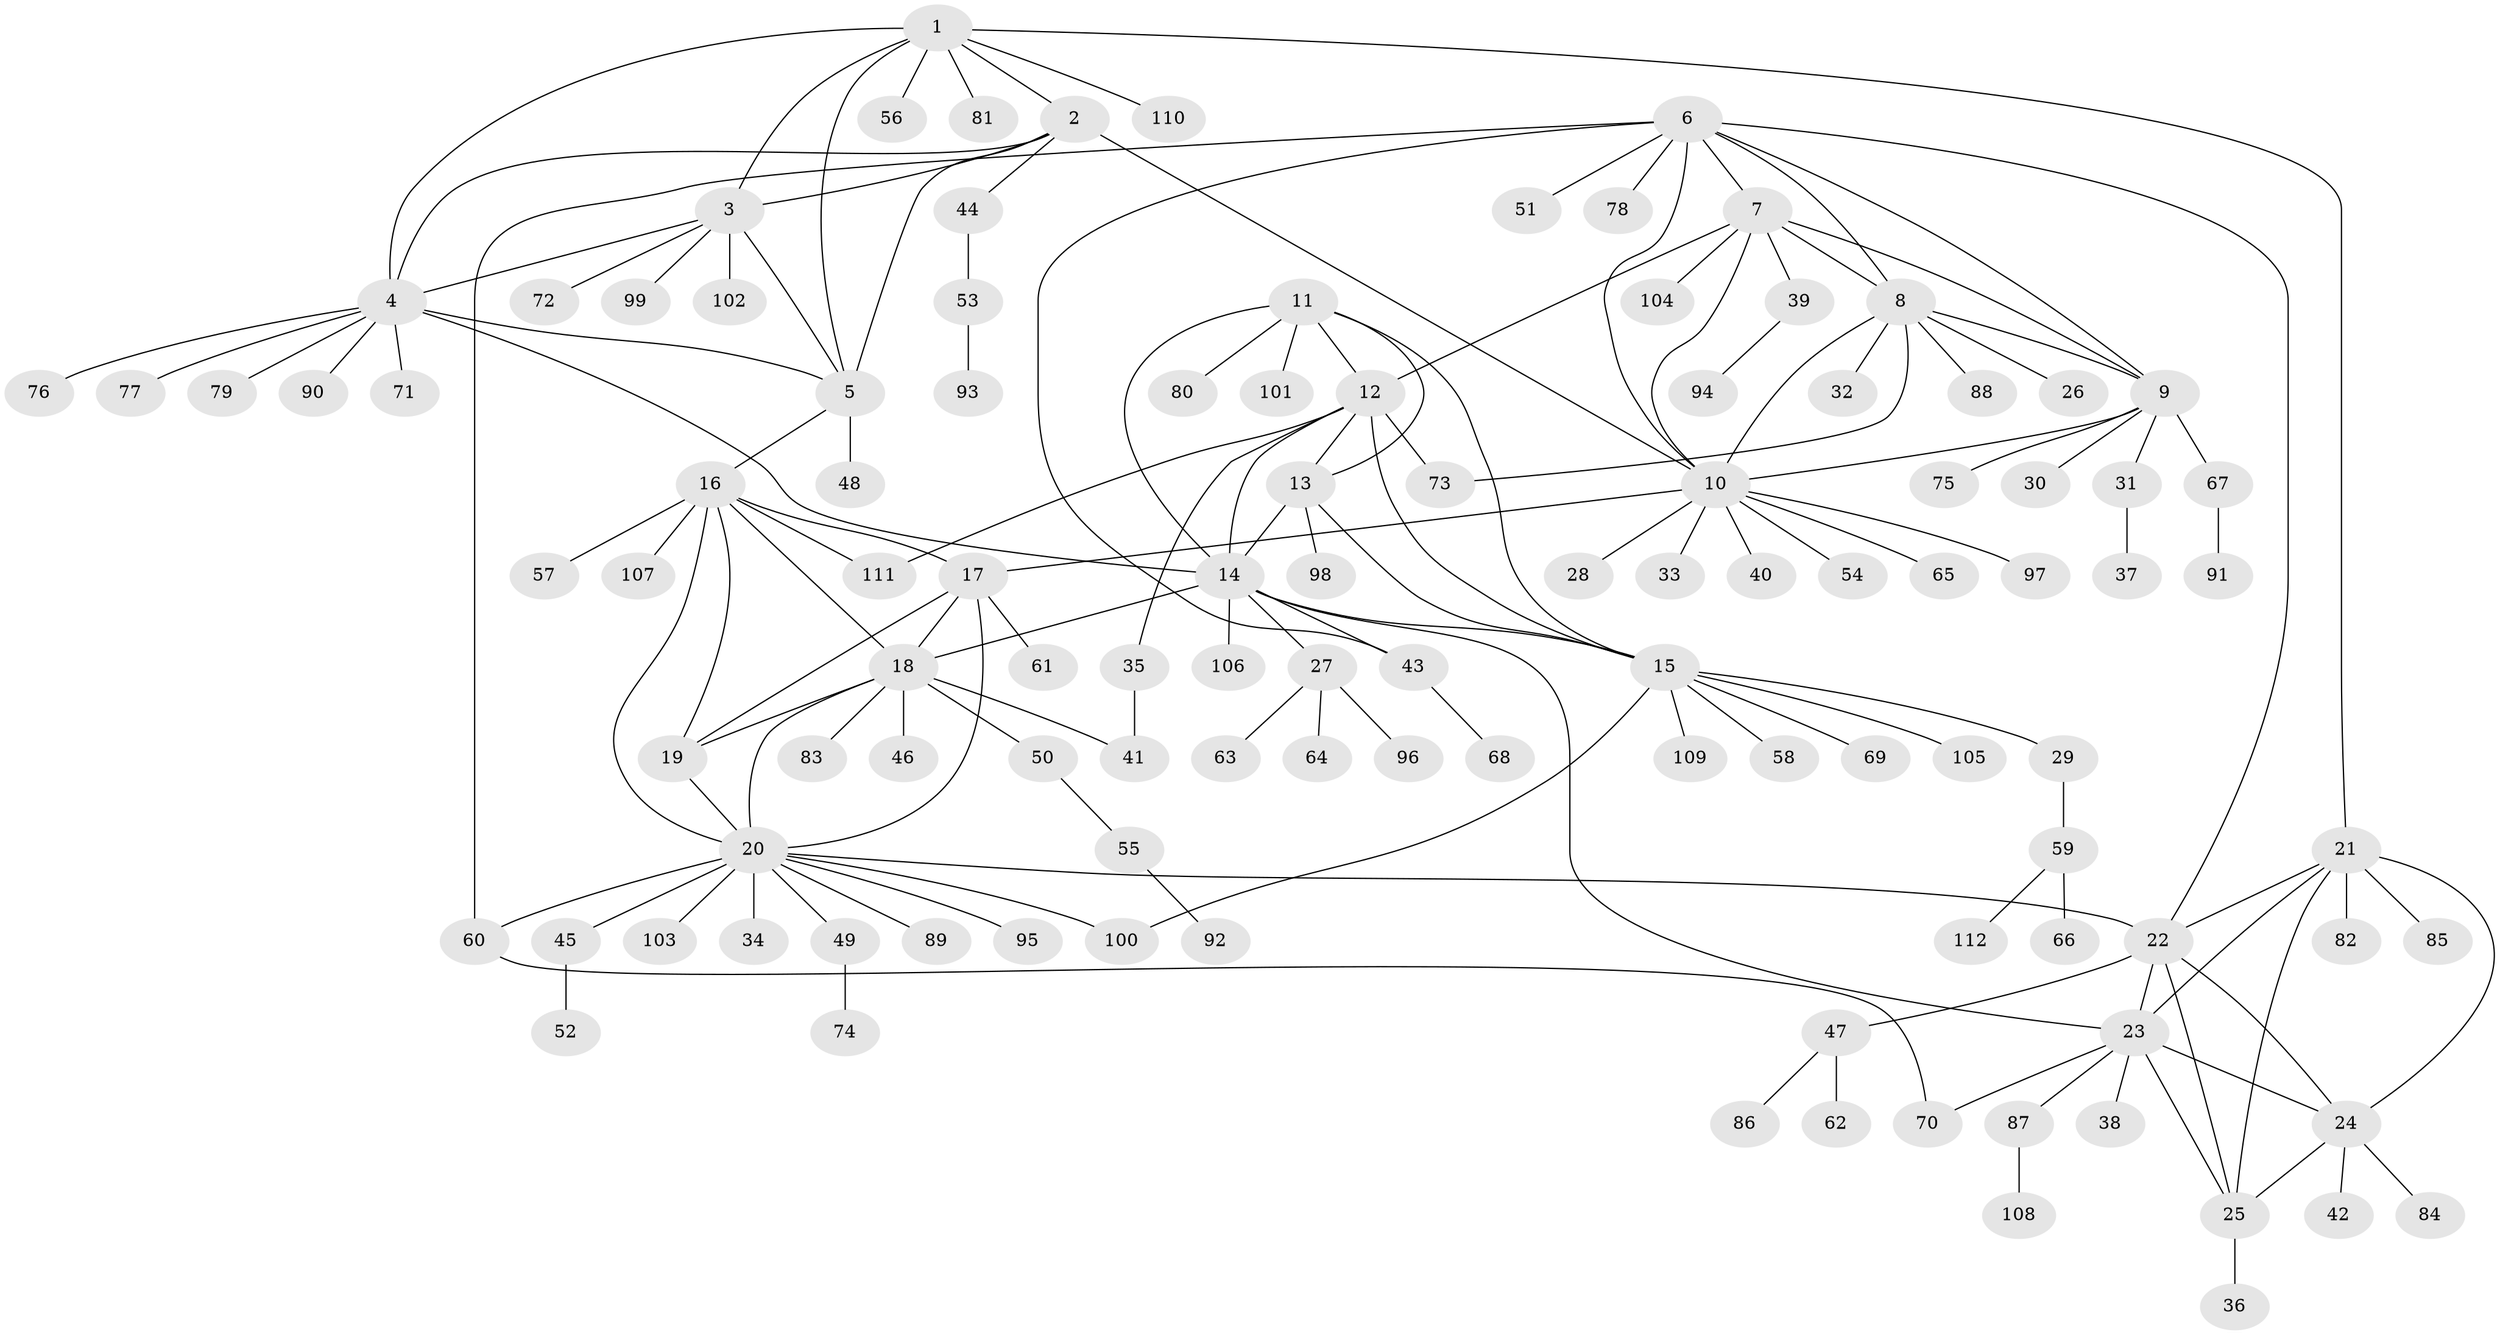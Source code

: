 // Generated by graph-tools (version 1.1) at 2025/55/03/09/25 04:55:08]
// undirected, 112 vertices, 154 edges
graph export_dot {
graph [start="1"]
  node [color=gray90,style=filled];
  1;
  2;
  3;
  4;
  5;
  6;
  7;
  8;
  9;
  10;
  11;
  12;
  13;
  14;
  15;
  16;
  17;
  18;
  19;
  20;
  21;
  22;
  23;
  24;
  25;
  26;
  27;
  28;
  29;
  30;
  31;
  32;
  33;
  34;
  35;
  36;
  37;
  38;
  39;
  40;
  41;
  42;
  43;
  44;
  45;
  46;
  47;
  48;
  49;
  50;
  51;
  52;
  53;
  54;
  55;
  56;
  57;
  58;
  59;
  60;
  61;
  62;
  63;
  64;
  65;
  66;
  67;
  68;
  69;
  70;
  71;
  72;
  73;
  74;
  75;
  76;
  77;
  78;
  79;
  80;
  81;
  82;
  83;
  84;
  85;
  86;
  87;
  88;
  89;
  90;
  91;
  92;
  93;
  94;
  95;
  96;
  97;
  98;
  99;
  100;
  101;
  102;
  103;
  104;
  105;
  106;
  107;
  108;
  109;
  110;
  111;
  112;
  1 -- 2;
  1 -- 3;
  1 -- 4;
  1 -- 5;
  1 -- 21;
  1 -- 56;
  1 -- 81;
  1 -- 110;
  2 -- 3;
  2 -- 4;
  2 -- 5;
  2 -- 10;
  2 -- 44;
  3 -- 4;
  3 -- 5;
  3 -- 72;
  3 -- 99;
  3 -- 102;
  4 -- 5;
  4 -- 14;
  4 -- 71;
  4 -- 76;
  4 -- 77;
  4 -- 79;
  4 -- 90;
  5 -- 16;
  5 -- 48;
  6 -- 7;
  6 -- 8;
  6 -- 9;
  6 -- 10;
  6 -- 22;
  6 -- 43;
  6 -- 51;
  6 -- 60;
  6 -- 78;
  7 -- 8;
  7 -- 9;
  7 -- 10;
  7 -- 12;
  7 -- 39;
  7 -- 104;
  8 -- 9;
  8 -- 10;
  8 -- 26;
  8 -- 32;
  8 -- 73;
  8 -- 88;
  9 -- 10;
  9 -- 30;
  9 -- 31;
  9 -- 67;
  9 -- 75;
  10 -- 17;
  10 -- 28;
  10 -- 33;
  10 -- 40;
  10 -- 54;
  10 -- 65;
  10 -- 97;
  11 -- 12;
  11 -- 13;
  11 -- 14;
  11 -- 15;
  11 -- 80;
  11 -- 101;
  12 -- 13;
  12 -- 14;
  12 -- 15;
  12 -- 35;
  12 -- 73;
  12 -- 111;
  13 -- 14;
  13 -- 15;
  13 -- 98;
  14 -- 15;
  14 -- 18;
  14 -- 23;
  14 -- 27;
  14 -- 43;
  14 -- 106;
  15 -- 29;
  15 -- 58;
  15 -- 69;
  15 -- 100;
  15 -- 105;
  15 -- 109;
  16 -- 17;
  16 -- 18;
  16 -- 19;
  16 -- 20;
  16 -- 57;
  16 -- 107;
  16 -- 111;
  17 -- 18;
  17 -- 19;
  17 -- 20;
  17 -- 61;
  18 -- 19;
  18 -- 20;
  18 -- 41;
  18 -- 46;
  18 -- 50;
  18 -- 83;
  19 -- 20;
  20 -- 22;
  20 -- 34;
  20 -- 45;
  20 -- 49;
  20 -- 60;
  20 -- 89;
  20 -- 95;
  20 -- 100;
  20 -- 103;
  21 -- 22;
  21 -- 23;
  21 -- 24;
  21 -- 25;
  21 -- 82;
  21 -- 85;
  22 -- 23;
  22 -- 24;
  22 -- 25;
  22 -- 47;
  23 -- 24;
  23 -- 25;
  23 -- 38;
  23 -- 70;
  23 -- 87;
  24 -- 25;
  24 -- 42;
  24 -- 84;
  25 -- 36;
  27 -- 63;
  27 -- 64;
  27 -- 96;
  29 -- 59;
  31 -- 37;
  35 -- 41;
  39 -- 94;
  43 -- 68;
  44 -- 53;
  45 -- 52;
  47 -- 62;
  47 -- 86;
  49 -- 74;
  50 -- 55;
  53 -- 93;
  55 -- 92;
  59 -- 66;
  59 -- 112;
  60 -- 70;
  67 -- 91;
  87 -- 108;
}
